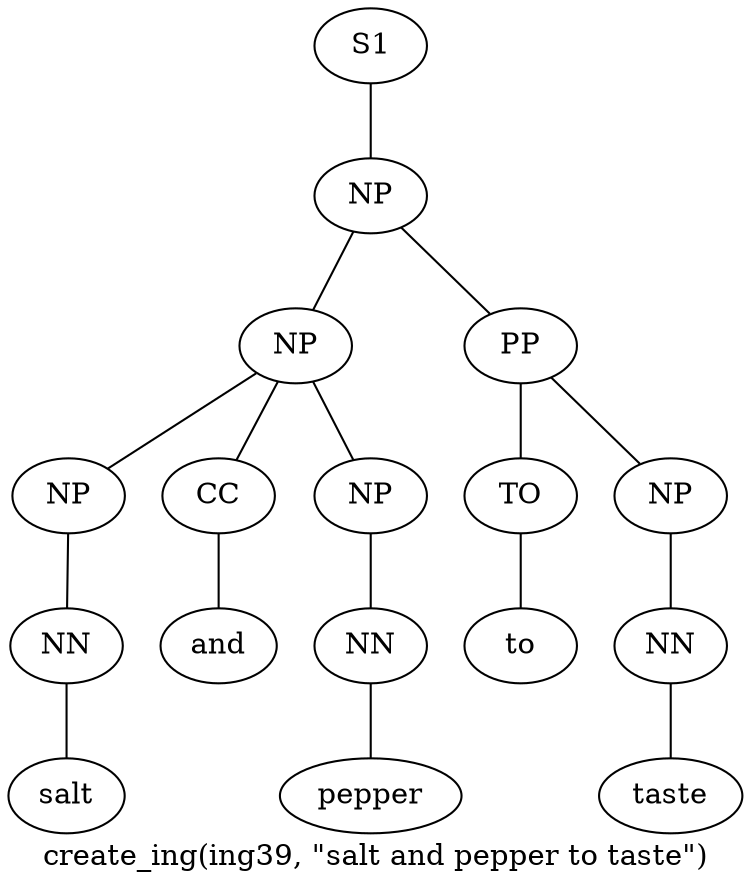 graph SyntaxGraph {
	label = "create_ing(ing39, \"salt and pepper to taste\")";
	Node0 [label="S1"];
	Node1 [label="NP"];
	Node2 [label="NP"];
	Node3 [label="NP"];
	Node4 [label="NN"];
	Node5 [label="salt"];
	Node6 [label="CC"];
	Node7 [label="and"];
	Node8 [label="NP"];
	Node9 [label="NN"];
	Node10 [label="pepper"];
	Node11 [label="PP"];
	Node12 [label="TO"];
	Node13 [label="to"];
	Node14 [label="NP"];
	Node15 [label="NN"];
	Node16 [label="taste"];

	Node0 -- Node1;
	Node1 -- Node2;
	Node1 -- Node11;
	Node2 -- Node3;
	Node2 -- Node6;
	Node2 -- Node8;
	Node3 -- Node4;
	Node4 -- Node5;
	Node6 -- Node7;
	Node8 -- Node9;
	Node9 -- Node10;
	Node11 -- Node12;
	Node11 -- Node14;
	Node12 -- Node13;
	Node14 -- Node15;
	Node15 -- Node16;
}